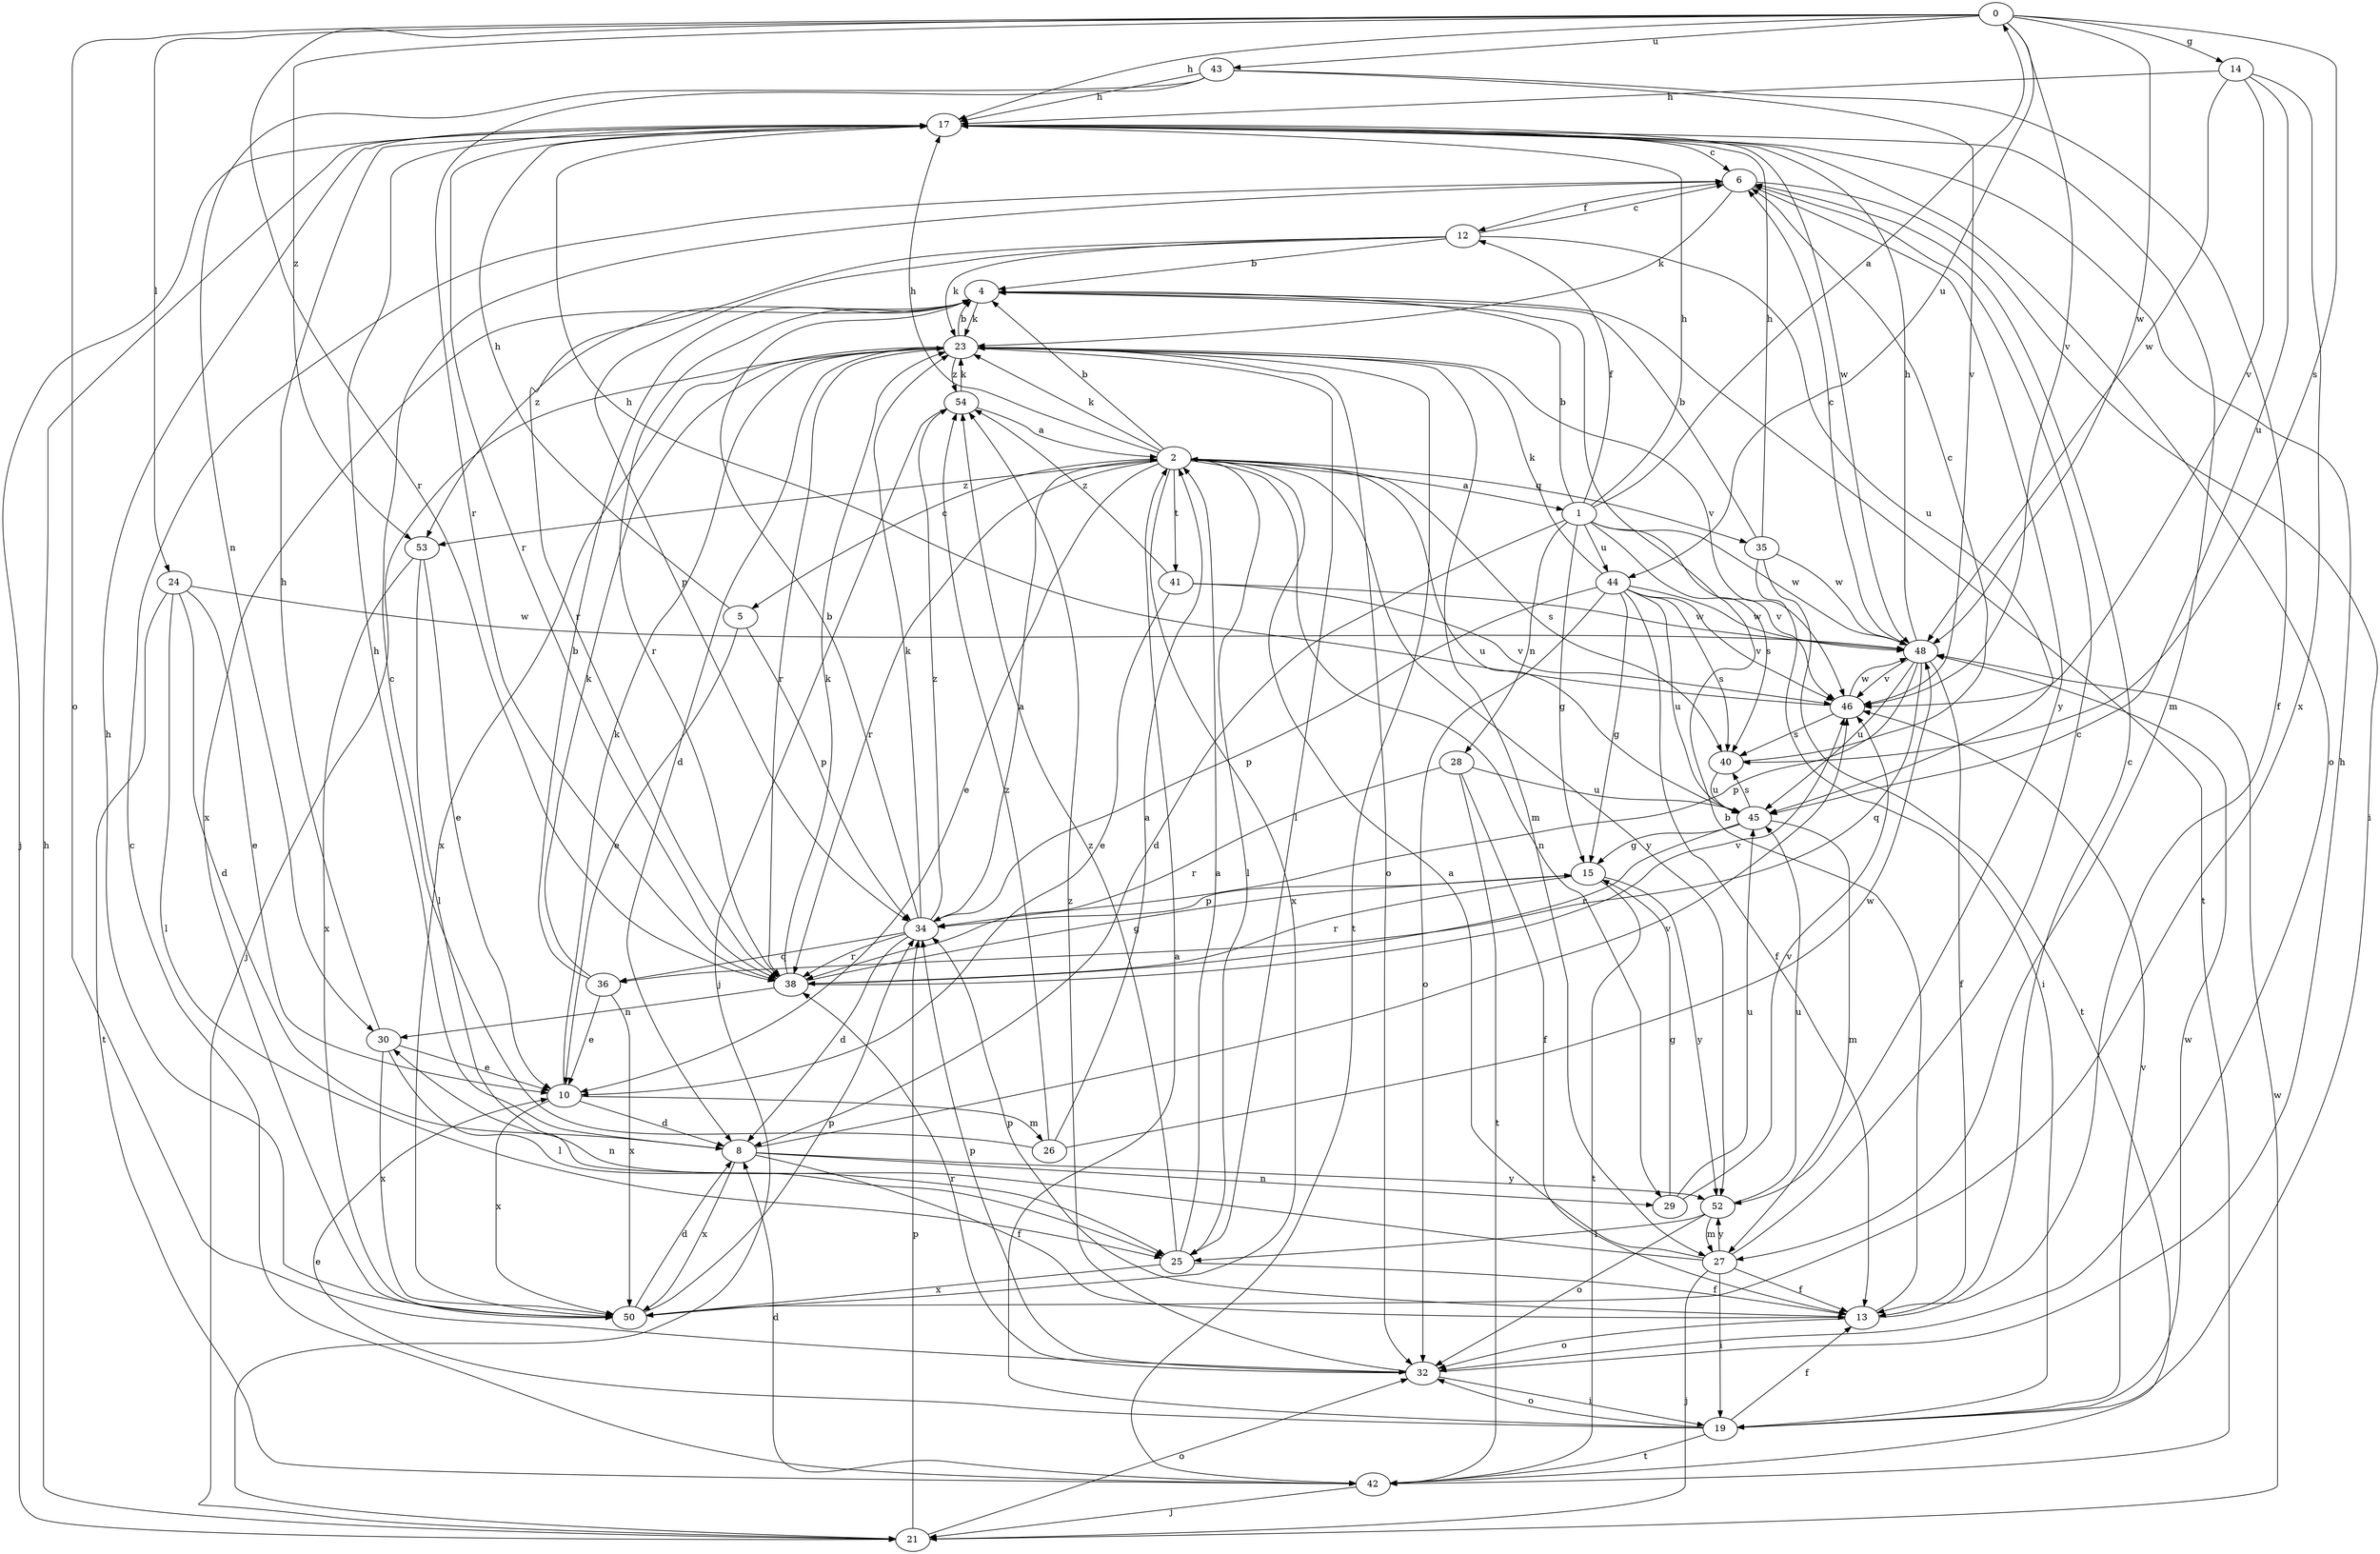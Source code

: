 strict digraph  {
0;
1;
2;
4;
5;
6;
8;
10;
12;
13;
14;
15;
17;
19;
21;
23;
24;
25;
26;
27;
28;
29;
30;
32;
34;
35;
36;
38;
40;
41;
42;
43;
44;
45;
46;
48;
50;
52;
53;
54;
0 -> 14  [label=g];
0 -> 17  [label=h];
0 -> 24  [label=l];
0 -> 32  [label=o];
0 -> 38  [label=r];
0 -> 40  [label=s];
0 -> 43  [label=u];
0 -> 44  [label=u];
0 -> 46  [label=v];
0 -> 48  [label=w];
0 -> 53  [label=z];
1 -> 0  [label=a];
1 -> 4  [label=b];
1 -> 8  [label=d];
1 -> 12  [label=f];
1 -> 15  [label=g];
1 -> 17  [label=h];
1 -> 28  [label=n];
1 -> 40  [label=s];
1 -> 44  [label=u];
1 -> 46  [label=v];
1 -> 48  [label=w];
2 -> 1  [label=a];
2 -> 4  [label=b];
2 -> 5  [label=c];
2 -> 10  [label=e];
2 -> 17  [label=h];
2 -> 23  [label=k];
2 -> 25  [label=l];
2 -> 29  [label=n];
2 -> 35  [label=q];
2 -> 38  [label=r];
2 -> 40  [label=s];
2 -> 41  [label=t];
2 -> 45  [label=u];
2 -> 50  [label=x];
2 -> 52  [label=y];
2 -> 53  [label=z];
4 -> 23  [label=k];
4 -> 38  [label=r];
4 -> 42  [label=t];
4 -> 50  [label=x];
4 -> 53  [label=z];
5 -> 10  [label=e];
5 -> 17  [label=h];
5 -> 34  [label=p];
6 -> 12  [label=f];
6 -> 19  [label=i];
6 -> 23  [label=k];
6 -> 52  [label=y];
8 -> 13  [label=f];
8 -> 17  [label=h];
8 -> 29  [label=n];
8 -> 46  [label=v];
8 -> 50  [label=x];
8 -> 52  [label=y];
10 -> 8  [label=d];
10 -> 23  [label=k];
10 -> 26  [label=m];
10 -> 50  [label=x];
12 -> 4  [label=b];
12 -> 6  [label=c];
12 -> 23  [label=k];
12 -> 34  [label=p];
12 -> 38  [label=r];
12 -> 45  [label=u];
13 -> 4  [label=b];
13 -> 6  [label=c];
13 -> 32  [label=o];
13 -> 34  [label=p];
14 -> 17  [label=h];
14 -> 45  [label=u];
14 -> 46  [label=v];
14 -> 48  [label=w];
14 -> 50  [label=x];
15 -> 34  [label=p];
15 -> 38  [label=r];
15 -> 42  [label=t];
15 -> 52  [label=y];
17 -> 6  [label=c];
17 -> 21  [label=j];
17 -> 27  [label=m];
17 -> 32  [label=o];
17 -> 38  [label=r];
17 -> 48  [label=w];
19 -> 2  [label=a];
19 -> 10  [label=e];
19 -> 13  [label=f];
19 -> 32  [label=o];
19 -> 42  [label=t];
19 -> 46  [label=v];
19 -> 48  [label=w];
21 -> 17  [label=h];
21 -> 32  [label=o];
21 -> 34  [label=p];
21 -> 48  [label=w];
23 -> 4  [label=b];
23 -> 8  [label=d];
23 -> 21  [label=j];
23 -> 25  [label=l];
23 -> 27  [label=m];
23 -> 32  [label=o];
23 -> 38  [label=r];
23 -> 42  [label=t];
23 -> 46  [label=v];
23 -> 50  [label=x];
23 -> 54  [label=z];
24 -> 8  [label=d];
24 -> 10  [label=e];
24 -> 25  [label=l];
24 -> 42  [label=t];
24 -> 48  [label=w];
25 -> 2  [label=a];
25 -> 13  [label=f];
25 -> 50  [label=x];
25 -> 54  [label=z];
26 -> 2  [label=a];
26 -> 6  [label=c];
26 -> 48  [label=w];
26 -> 54  [label=z];
27 -> 2  [label=a];
27 -> 6  [label=c];
27 -> 13  [label=f];
27 -> 19  [label=i];
27 -> 21  [label=j];
27 -> 30  [label=n];
27 -> 52  [label=y];
28 -> 13  [label=f];
28 -> 38  [label=r];
28 -> 42  [label=t];
28 -> 45  [label=u];
29 -> 15  [label=g];
29 -> 45  [label=u];
29 -> 46  [label=v];
30 -> 10  [label=e];
30 -> 17  [label=h];
30 -> 25  [label=l];
30 -> 50  [label=x];
32 -> 17  [label=h];
32 -> 19  [label=i];
32 -> 34  [label=p];
32 -> 38  [label=r];
32 -> 54  [label=z];
34 -> 2  [label=a];
34 -> 4  [label=b];
34 -> 8  [label=d];
34 -> 23  [label=k];
34 -> 36  [label=q];
34 -> 38  [label=r];
34 -> 54  [label=z];
35 -> 4  [label=b];
35 -> 17  [label=h];
35 -> 19  [label=i];
35 -> 42  [label=t];
35 -> 48  [label=w];
36 -> 4  [label=b];
36 -> 10  [label=e];
36 -> 23  [label=k];
36 -> 50  [label=x];
38 -> 15  [label=g];
38 -> 23  [label=k];
38 -> 30  [label=n];
38 -> 46  [label=v];
40 -> 6  [label=c];
40 -> 45  [label=u];
41 -> 10  [label=e];
41 -> 46  [label=v];
41 -> 48  [label=w];
41 -> 54  [label=z];
42 -> 6  [label=c];
42 -> 8  [label=d];
42 -> 21  [label=j];
43 -> 13  [label=f];
43 -> 17  [label=h];
43 -> 30  [label=n];
43 -> 38  [label=r];
43 -> 46  [label=v];
44 -> 13  [label=f];
44 -> 15  [label=g];
44 -> 23  [label=k];
44 -> 32  [label=o];
44 -> 34  [label=p];
44 -> 40  [label=s];
44 -> 45  [label=u];
44 -> 46  [label=v];
44 -> 48  [label=w];
45 -> 15  [label=g];
45 -> 27  [label=m];
45 -> 38  [label=r];
45 -> 40  [label=s];
46 -> 17  [label=h];
46 -> 40  [label=s];
46 -> 48  [label=w];
48 -> 6  [label=c];
48 -> 13  [label=f];
48 -> 17  [label=h];
48 -> 34  [label=p];
48 -> 36  [label=q];
48 -> 45  [label=u];
48 -> 46  [label=v];
50 -> 8  [label=d];
50 -> 17  [label=h];
50 -> 34  [label=p];
52 -> 25  [label=l];
52 -> 27  [label=m];
52 -> 32  [label=o];
52 -> 45  [label=u];
53 -> 10  [label=e];
53 -> 25  [label=l];
53 -> 50  [label=x];
54 -> 2  [label=a];
54 -> 21  [label=j];
54 -> 23  [label=k];
}
